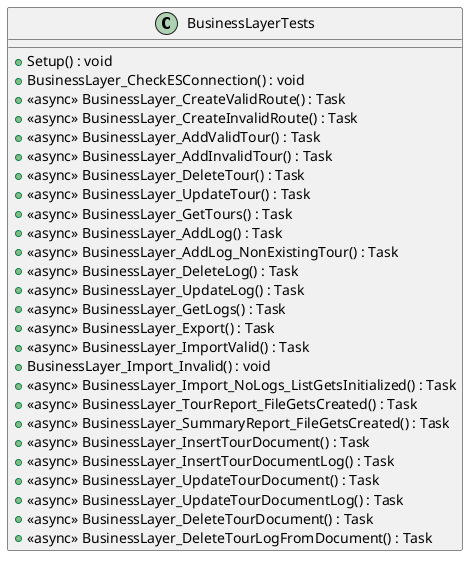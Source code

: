 @startuml
class BusinessLayerTests {
    + Setup() : void
    + BusinessLayer_CheckESConnection() : void
    + <<async>> BusinessLayer_CreateValidRoute() : Task
    + <<async>> BusinessLayer_CreateInvalidRoute() : Task
    + <<async>> BusinessLayer_AddValidTour() : Task
    + <<async>> BusinessLayer_AddInvalidTour() : Task
    + <<async>> BusinessLayer_DeleteTour() : Task
    + <<async>> BusinessLayer_UpdateTour() : Task
    + <<async>> BusinessLayer_GetTours() : Task
    + <<async>> BusinessLayer_AddLog() : Task
    + <<async>> BusinessLayer_AddLog_NonExistingTour() : Task
    + <<async>> BusinessLayer_DeleteLog() : Task
    + <<async>> BusinessLayer_UpdateLog() : Task
    + <<async>> BusinessLayer_GetLogs() : Task
    + <<async>> BusinessLayer_Export() : Task
    + <<async>> BusinessLayer_ImportValid() : Task
    + BusinessLayer_Import_Invalid() : void
    + <<async>> BusinessLayer_Import_NoLogs_ListGetsInitialized() : Task
    + <<async>> BusinessLayer_TourReport_FileGetsCreated() : Task
    + <<async>> BusinessLayer_SummaryReport_FileGetsCreated() : Task
    + <<async>> BusinessLayer_InsertTourDocument() : Task
    + <<async>> BusinessLayer_InsertTourDocumentLog() : Task
    + <<async>> BusinessLayer_UpdateTourDocument() : Task
    + <<async>> BusinessLayer_UpdateTourDocumentLog() : Task
    + <<async>> BusinessLayer_DeleteTourDocument() : Task
    + <<async>> BusinessLayer_DeleteTourLogFromDocument() : Task
}
@enduml
